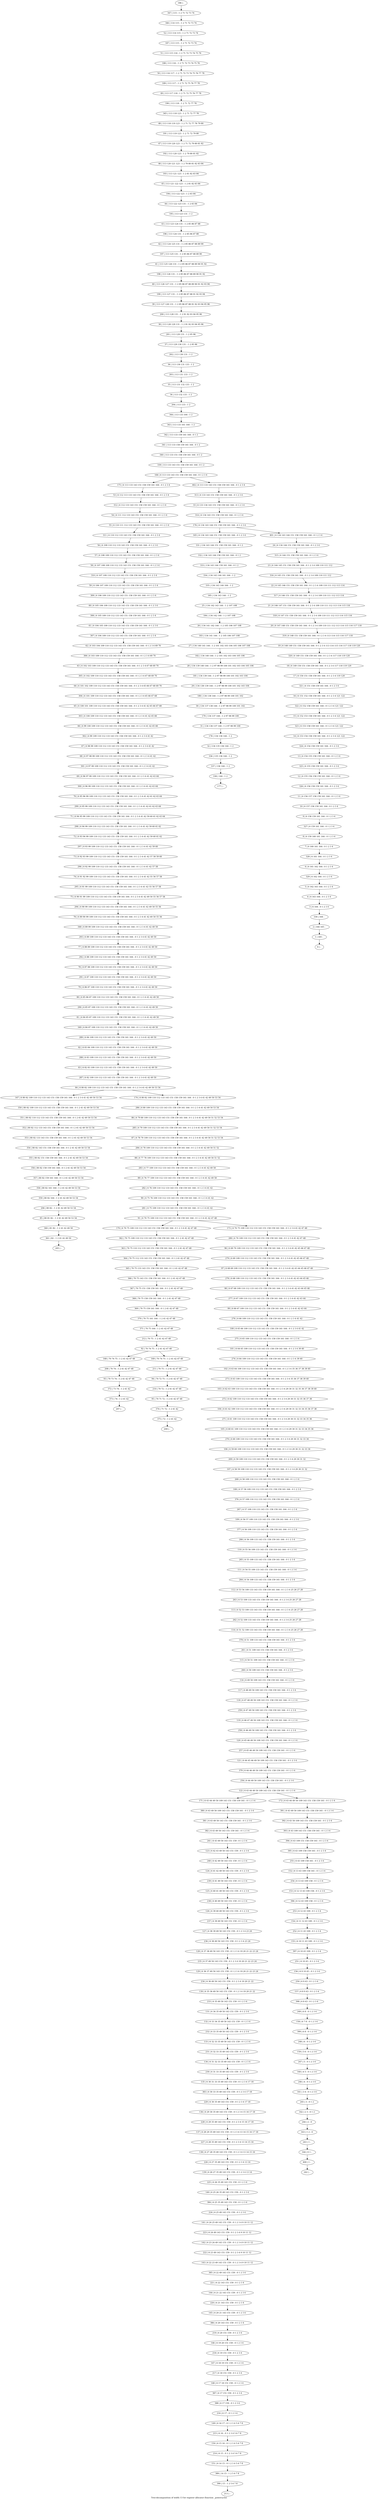 digraph G {
graph [label="Tree-decomposition of width 13 for register allocator (function _powercycle)"]
0[label="0 | : "];
1[label="1 | 165 : "];
2[label="2 | 164 165 : "];
3[label="3 | 6 164 : 0 1 2 3 4 "];
4[label="4 | 6 163 164 : 0 1 2 3 4 "];
5[label="5 | 6 162 163 164 : 0 1 2 3 4 "];
6[label="6 | 6 161 162 164 : 0 1 2 3 4 "];
7[label="7 | 6 160 161 164 : 0 1 2 3 4 "];
8[label="8 | 6 159 160 161 164 : 0 1 2 3 4 "];
9[label="9 | 6 158 159 161 164 : 0 1 2 3 4 "];
10[label="10 | 6 157 158 159 161 164 : 0 1 2 3 4 "];
11[label="11 | 6 156 157 158 159 161 164 : 0 1 2 3 4 "];
12[label="12 | 6 155 156 158 159 161 164 : 0 1 2 3 4 "];
13[label="13 | 6 154 155 158 159 161 164 : 0 1 2 3 4 "];
14[label="14 | 6 153 154 158 159 161 164 : 0 1 2 3 4 121 122 "];
15[label="15 | 6 152 153 158 159 161 164 : 0 1 2 3 4 121 122 "];
16[label="16 | 6 151 152 158 159 161 164 : 0 1 2 3 4 121 122 "];
17[label="17 | 6 150 151 158 159 161 164 : 0 1 2 3 4 119 120 "];
18[label="18 | 6 149 150 151 158 159 161 164 : 0 1 2 3 4 117 118 119 120 "];
19[label="19 | 6 148 149 151 158 159 161 164 : 0 1 2 3 4 113 114 115 116 117 118 119 120 "];
20[label="20 | 6 147 148 151 158 159 161 164 : 0 1 2 3 4 109 110 111 112 113 114 115 116 117 118 "];
21[label="21 | 6 146 147 151 158 159 161 164 : 0 1 2 3 4 109 110 111 112 113 114 115 116 "];
22[label="22 | 6 145 146 151 158 159 161 164 : 0 1 2 3 4 109 110 111 112 113 114 "];
23[label="23 | 6 144 145 151 158 159 161 164 : 0 1 2 3 4 109 110 111 112 "];
24[label="24 | 6 134 144 151 158 159 161 164 : 0 1 2 3 4 "];
25[label="25 | 134 142 143 144 : 1 2 107 108 "];
26[label="26 | 134 141 142 144 : 1 2 105 106 107 108 "];
27[label="27 | 134 140 141 144 : 1 2 101 102 103 104 105 106 107 108 "];
28[label="28 | 134 139 140 144 : 1 2 97 98 99 100 101 102 103 104 105 106 "];
29[label="29 | 134 138 139 144 : 1 2 97 98 99 100 101 102 103 104 "];
30[label="30 | 134 137 138 144 : 1 2 97 98 99 100 101 102 "];
31[label="31 | 134 136 137 144 : 1 2 97 98 99 100 "];
32[label="32 | 134 135 136 144 : 1 2 "];
33[label="33 | 6 133 134 143 151 158 159 161 164 : 0 1 2 3 4 "];
34[label="34 | 113 132 133 : 1 2 "];
35[label="35 | 113 131 132 133 : 1 2 "];
36[label="36 | 113 130 131 133 : 1 2 "];
37[label="37 | 113 129 130 131 : 1 2 95 96 "];
38[label="38 | 113 128 129 131 : 1 2 91 92 93 94 95 96 "];
39[label="39 | 113 127 128 131 : 1 2 85 86 87 88 91 92 93 94 95 96 "];
40[label="40 | 113 126 127 131 : 1 2 85 86 87 88 89 90 91 92 93 94 "];
41[label="41 | 113 125 126 131 : 1 2 85 86 87 88 89 90 91 92 "];
42[label="42 | 113 124 125 131 : 1 2 85 86 87 88 89 90 "];
43[label="43 | 113 123 124 131 : 1 2 85 86 87 88 "];
44[label="44 | 113 122 123 131 : 1 2 83 84 "];
45[label="45 | 113 121 122 123 : 1 2 81 82 83 84 "];
46[label="46 | 113 120 121 123 : 1 2 79 80 81 82 83 84 "];
47[label="47 | 113 119 120 123 : 1 2 71 72 79 80 81 82 "];
48[label="48 | 113 118 119 123 : 1 2 71 72 77 78 79 80 "];
49[label="49 | 113 117 118 : 1 2 71 72 75 76 77 78 "];
50[label="50 | 113 116 117 : 1 2 71 72 73 74 75 76 77 78 "];
51[label="51 | 113 115 116 : 1 2 71 72 73 74 75 76 "];
52[label="52 | 113 114 115 : 1 2 71 72 73 74 "];
53[label="53 | 6 112 113 133 143 151 158 159 161 164 : 0 1 2 3 4 "];
54[label="54 | 6 111 112 133 143 151 158 159 161 164 : 0 1 2 3 4 "];
55[label="55 | 6 110 111 112 133 143 151 158 159 161 164 : 0 1 2 3 4 "];
56[label="56 | 6 109 110 112 133 143 151 158 159 161 164 : 0 1 2 3 4 "];
57[label="57 | 6 108 109 110 112 133 143 151 158 159 161 164 : 0 1 2 3 4 "];
58[label="58 | 6 107 108 109 110 112 133 143 151 158 159 161 164 : 0 1 2 3 4 "];
59[label="59 | 6 106 107 109 110 112 133 143 151 158 159 161 164 : 0 1 2 3 4 "];
60[label="60 | 6 105 106 109 110 112 133 143 151 158 159 161 164 : 0 1 2 3 4 "];
61[label="61 | 6 104 105 109 110 112 133 143 151 158 159 161 164 : 0 1 2 3 4 "];
62[label="62 | 6 103 104 109 110 112 133 143 151 158 159 161 164 : 0 1 2 3 4 69 70 "];
63[label="63 | 6 102 103 109 110 112 133 143 151 158 159 161 164 : 0 1 2 3 4 67 68 69 70 "];
64[label="64 | 6 101 102 109 110 112 133 143 151 158 159 161 164 : 0 1 2 3 4 65 66 67 68 69 70 "];
65[label="65 | 6 100 101 109 110 112 133 143 151 158 159 161 164 : 0 1 2 3 4 41 42 65 66 67 68 "];
66[label="66 | 6 99 100 109 110 112 133 143 151 158 159 161 164 : 0 1 2 3 4 41 42 65 66 "];
67[label="67 | 6 98 99 109 110 112 133 143 151 158 159 161 164 : 0 1 2 3 4 41 42 "];
68[label="68 | 6 97 98 99 109 110 112 133 143 151 158 159 161 164 : 0 1 2 3 4 41 42 "];
69[label="69 | 6 96 97 99 109 110 112 133 143 151 158 159 161 164 : 0 1 2 3 4 41 42 63 64 "];
70[label="70 | 6 95 96 99 109 110 112 133 143 151 158 159 161 164 : 0 1 2 3 4 41 42 61 62 63 64 "];
71[label="71 | 6 94 95 99 109 110 112 133 143 151 158 159 161 164 : 0 1 2 3 4 41 42 59 60 61 62 63 64 "];
72[label="72 | 6 93 94 99 109 110 112 133 143 151 158 159 161 164 : 0 1 2 3 4 41 42 59 60 61 62 "];
73[label="73 | 6 92 93 99 109 110 112 133 143 151 158 159 161 164 : 0 1 2 3 4 41 42 57 58 59 60 "];
74[label="74 | 6 91 92 99 109 110 112 133 143 151 158 159 161 164 : 0 1 2 3 4 41 42 55 56 57 58 "];
75[label="75 | 6 90 91 99 109 110 112 133 143 151 158 159 161 164 : 0 1 2 3 4 41 42 49 50 55 56 57 58 "];
76[label="76 | 6 89 90 99 109 110 112 133 143 151 158 159 161 164 : 0 1 2 3 4 41 42 49 50 55 56 "];
77[label="77 | 6 88 89 109 110 112 133 143 151 158 159 161 164 : 0 1 2 3 4 41 42 49 50 "];
78[label="78 | 6 87 88 109 110 112 133 143 151 158 159 161 164 : 0 1 2 3 4 41 42 49 50 "];
79[label="79 | 6 86 87 109 110 112 133 143 151 158 159 161 164 : 0 1 2 3 4 41 42 49 50 "];
80[label="80 | 6 85 86 87 109 110 112 133 143 151 158 159 161 164 : 0 1 2 3 4 41 42 49 50 "];
81[label="81 | 6 84 85 87 109 110 112 133 143 151 158 159 161 164 : 0 1 2 3 4 41 42 49 50 "];
82[label="82 | 6 83 84 109 110 112 133 143 151 158 159 161 164 : 0 1 2 3 4 41 42 49 50 "];
83[label="83 | 6 82 83 109 110 112 133 143 151 158 159 161 164 : 0 1 2 3 4 41 42 49 50 "];
84[label="84 | 6 80 82 109 110 112 133 143 151 158 159 161 164 : 0 1 2 3 4 41 42 49 50 53 54 "];
85[label="85 | 80 81 82 : 1 2 41 42 49 50 53 54 "];
86[label="86 | 6 79 80 109 110 112 133 143 151 158 159 161 164 : 0 1 2 3 4 41 42 49 50 51 52 53 54 "];
87[label="87 | 6 78 79 109 110 112 133 143 151 158 159 161 164 : 0 1 2 3 4 41 42 49 50 51 52 53 54 "];
88[label="88 | 6 77 78 109 110 112 133 143 151 158 159 161 164 : 0 1 2 3 4 41 42 49 50 51 52 "];
89[label="89 | 6 76 77 109 110 112 133 143 151 158 159 161 164 : 0 1 2 3 4 41 42 49 50 "];
90[label="90 | 6 75 76 109 110 112 133 143 151 158 159 161 164 : 0 1 2 3 4 41 42 "];
91[label="91 | 6 70 75 109 110 112 133 143 151 158 159 161 164 : 0 1 2 3 4 41 42 47 48 "];
92[label="92 | 70 74 75 : 1 2 41 42 47 48 "];
93[label="93 | 70 73 74 : 1 2 41 42 47 48 "];
94[label="94 | 70 72 75 : 1 2 41 42 47 48 "];
95[label="95 | 70 71 72 : 1 2 41 42 47 48 "];
96[label="96 | 6 69 70 109 110 112 133 143 151 158 159 161 164 : 0 1 2 3 4 41 42 45 46 47 48 "];
97[label="97 | 6 68 69 109 110 112 133 143 151 158 159 161 164 : 0 1 2 3 4 41 42 43 44 45 46 47 48 "];
98[label="98 | 6 67 68 109 110 112 133 143 151 158 159 161 164 : 0 1 2 3 4 41 42 43 44 45 46 "];
99[label="99 | 6 66 67 109 110 112 133 143 151 158 159 161 164 : 0 1 2 3 4 41 42 43 44 "];
100[label="100 | 6 65 66 109 110 112 133 143 151 158 159 161 164 : 0 1 2 3 4 41 42 "];
101[label="101 | 6 64 65 109 110 112 133 143 151 158 159 161 164 : 0 1 2 3 4 39 40 "];
102[label="102 | 6 63 64 109 110 112 133 143 151 158 159 161 164 : 0 1 2 3 4 35 36 37 38 39 40 "];
103[label="103 | 6 62 63 109 110 112 133 143 151 158 159 161 164 : 0 1 2 3 4 29 30 31 32 35 36 37 38 39 40 "];
104[label="104 | 6 61 62 109 110 112 133 143 151 158 159 161 164 : 0 1 2 3 4 29 30 31 32 33 34 35 36 37 38 "];
105[label="105 | 6 60 61 109 110 112 133 143 151 158 159 161 164 : 0 1 2 3 4 29 30 31 32 33 34 35 36 "];
106[label="106 | 6 59 60 109 110 112 133 143 151 158 159 161 164 : 0 1 2 3 4 29 30 31 32 33 34 "];
107[label="107 | 6 58 59 109 110 112 133 143 151 158 159 161 164 : 0 1 2 3 4 29 30 31 32 "];
108[label="108 | 6 57 58 109 110 112 133 143 151 158 159 161 164 : 0 1 2 3 4 "];
109[label="109 | 6 56 57 109 110 133 143 151 158 159 161 164 : 0 1 2 3 4 "];
110[label="110 | 6 55 56 109 133 143 151 158 159 161 164 : 0 1 2 3 4 "];
111[label="111 | 6 54 55 109 133 143 151 158 159 161 164 : 0 1 2 3 4 "];
112[label="112 | 6 53 54 109 133 143 151 158 159 161 164 : 0 1 2 3 4 25 26 27 28 "];
113[label="113 | 6 52 53 109 133 143 151 158 159 161 164 : 0 1 2 3 4 25 26 27 28 "];
114[label="114 | 6 51 52 109 133 143 151 158 159 161 164 : 0 1 2 3 4 25 26 27 28 "];
115[label="115 | 6 50 51 109 143 151 158 159 161 164 : 0 1 2 3 4 "];
116[label="116 | 6 49 50 109 143 151 158 159 161 164 : 0 1 2 3 4 "];
117[label="117 | 6 48 49 50 109 143 151 158 159 161 164 : 0 1 2 3 4 "];
118[label="118 | 6 47 48 49 50 109 143 151 158 159 161 164 : 0 1 2 3 4 "];
119[label="119 | 6 46 47 49 50 109 143 151 158 159 161 164 : 0 1 2 3 4 "];
120[label="120 | 6 45 46 49 50 109 143 151 158 159 161 164 : 0 1 2 3 4 "];
121[label="121 | 6 44 45 46 49 50 109 143 151 158 159 161 : 0 1 2 3 4 "];
122[label="122 | 6 43 44 49 50 109 143 151 158 159 161 : 0 1 2 3 4 "];
123[label="123 | 6 42 43 49 50 143 151 159 : 0 1 2 3 4 "];
124[label="124 | 6 41 42 49 50 143 151 159 : 0 1 2 3 4 "];
125[label="125 | 6 40 41 49 50 143 151 159 : 0 1 2 3 4 "];
126[label="126 | 6 39 40 49 50 143 151 159 : 0 1 2 3 4 "];
127[label="127 | 6 38 39 49 50 143 151 159 : 0 1 2 3 4 23 24 "];
128[label="128 | 6 37 38 49 50 143 151 159 : 0 1 2 3 4 19 20 21 22 23 24 "];
129[label="129 | 6 36 37 49 50 143 151 159 : 0 1 2 3 4 19 20 21 22 23 24 "];
130[label="130 | 6 35 36 49 50 143 151 159 : 0 1 2 3 4 19 20 21 22 "];
131[label="131 | 6 34 35 49 50 143 151 159 : 0 1 2 3 4 "];
132[label="132 | 6 33 34 35 49 50 143 151 159 : 0 1 2 3 4 "];
133[label="133 | 6 32 33 35 49 50 143 151 159 : 0 1 2 3 4 "];
134[label="134 | 6 31 32 33 35 49 143 151 159 : 0 1 2 3 4 "];
135[label="135 | 6 30 31 33 35 49 143 151 159 : 0 1 2 3 4 17 18 "];
136[label="136 | 6 29 30 35 49 143 151 159 : 0 1 2 3 4 15 16 17 18 "];
137[label="137 | 6 28 29 35 49 143 151 159 : 0 1 2 3 4 13 14 15 16 17 18 "];
138[label="138 | 6 27 28 35 49 143 151 159 : 0 1 2 3 4 13 14 15 16 "];
139[label="139 | 6 26 27 35 49 143 151 159 : 0 1 2 3 4 13 14 "];
140[label="140 | 6 25 26 35 49 143 151 159 : 0 1 2 3 4 "];
141[label="141 | 6 24 25 49 143 151 159 : 0 1 2 3 4 9 10 11 12 "];
142[label="142 | 6 23 24 49 143 151 159 : 0 1 2 3 4 9 10 11 12 "];
143[label="143 | 6 22 23 49 143 151 159 : 0 1 2 3 4 9 10 11 12 "];
144[label="144 | 6 21 22 143 151 159 : 0 1 2 3 4 "];
145[label="145 | 6 20 21 143 151 159 : 0 1 2 3 4 "];
146[label="146 | 6 19 20 151 159 : 0 1 2 3 4 "];
147[label="147 | 6 18 19 151 159 : 0 1 2 3 4 "];
148[label="148 | 6 17 18 151 159 : 0 1 2 3 4 "];
149[label="149 | 6 16 17 : 0 1 2 3 4 5 6 7 8 "];
150[label="150 | 6 15 16 : 0 1 2 3 4 5 6 7 8 "];
151[label="151 | 6 14 15 : 0 1 2 3 4 5 6 7 8 "];
152[label="152 | 6 13 43 109 158 161 : 0 1 2 3 4 "];
153[label="153 | 6 12 13 43 109 158 : 0 1 2 3 4 "];
154[label="154 | 6 11 12 43 109 : 0 1 2 3 4 "];
155[label="155 | 6 10 11 43 109 : 0 1 2 3 4 "];
156[label="156 | 6 9 10 43 : 0 1 2 3 4 "];
157[label="157 | 6 8 9 43 : 0 1 2 3 4 "];
158[label="158 | 6 7 8 : 0 1 2 3 4 "];
159[label="159 | 5 6 : 0 1 2 3 4 "];
160[label="160 | 4 5 : 0 1 2 3 4 "];
161[label="161 | 3 4 : 0 1 2 3 4 "];
162[label="162 | 2 3 : 0 1 2 "];
163[label="163 | 1 2 : 0 "];
164[label="164 | 0 1 : "];
165[label="165 | 6 134 143 144 151 158 159 161 164 : 0 1 2 3 4 "];
166[label="166 | 6 113 133 143 151 158 159 161 164 : 0 1 2 3 4 "];
167[label="167 | 6 80 82 109 110 112 133 143 151 158 159 161 164 : 0 1 2 3 4 41 42 49 50 53 54 "];
168[label="168 | 70 74 75 : 1 2 41 42 47 48 "];
169[label="169 | 70 74 75 : 1 2 41 42 47 48 "];
170[label="170 | 6 70 75 109 110 112 133 143 151 158 159 161 164 : 0 1 2 3 4 41 42 47 48 "];
171[label="171 | 6 43 44 49 50 109 143 151 158 159 161 : 0 1 2 3 4 "];
172[label="172 | 6 43 44 49 50 109 143 151 158 159 161 : 0 1 2 3 4 "];
173[label="173 | 6 70 75 109 110 112 133 143 151 158 159 161 164 : 0 1 2 3 4 41 42 47 48 "];
174[label="174 | 6 80 82 109 110 112 133 143 151 158 159 161 164 : 0 1 2 3 4 41 42 49 50 53 54 "];
175[label="175 | 6 113 133 143 151 158 159 161 164 : 0 1 2 3 4 "];
176[label="176 | 6 134 143 144 151 158 159 161 164 : 0 1 2 3 4 "];
177[label="177 | : "];
178[label="178 | 134 136 144 : 1 2 "];
179[label="179 | 134 137 144 : 1 2 97 98 99 100 "];
180[label="180 | 134 138 144 : 1 2 97 98 99 100 101 102 "];
181[label="181 | 134 139 144 : 1 2 97 98 99 100 101 102 103 104 "];
182[label="182 | 134 140 144 : 1 2 101 102 103 104 105 106 "];
183[label="183 | 134 141 144 : 1 2 105 106 107 108 "];
184[label="184 | 134 142 144 : 1 2 107 108 "];
185[label="185 | 134 143 144 : 1 2 "];
186[label="186 | : "];
187[label="187 | 113 115 : 1 2 71 72 73 74 "];
188[label="188 | 113 116 : 1 2 71 72 73 74 75 76 "];
189[label="189 | 113 117 : 1 2 71 72 75 76 77 78 "];
190[label="190 | 113 118 : 1 2 71 72 77 78 "];
191[label="191 | 113 119 123 : 1 2 71 72 79 80 "];
192[label="192 | 113 120 123 : 1 2 79 80 81 82 "];
193[label="193 | 113 121 123 : 1 2 81 82 83 84 "];
194[label="194 | 113 122 123 : 1 2 83 84 "];
195[label="195 | 113 123 131 : 1 2 "];
196[label="196 | 113 124 131 : 1 2 85 86 87 88 "];
197[label="197 | 113 125 131 : 1 2 85 86 87 88 89 90 "];
198[label="198 | 113 126 131 : 1 2 85 86 87 88 89 90 91 92 "];
199[label="199 | 113 127 131 : 1 2 85 86 87 88 91 92 93 94 "];
200[label="200 | 113 128 131 : 1 2 91 92 93 94 95 96 "];
201[label="201 | 113 129 131 : 1 2 95 96 "];
202[label="202 | 113 130 131 : 1 2 "];
203[label="203 | 113 131 133 : 1 2 "];
204[label="204 | 113 133 : 1 2 "];
205[label="205 | : "];
206[label="206 | 80 82 : 1 2 41 42 49 50 53 54 "];
207[label="207 | : "];
208[label="208 | 70 74 : 1 2 41 42 47 48 "];
209[label="209 | : "];
210[label="210 | 70 72 : 1 2 41 42 47 48 "];
211[label="211 | 70 75 : 1 2 41 42 47 48 "];
212[label="212 | 70 75 : 1 2 41 42 47 48 "];
213[label="213 | : "];
214[label="214 | 6 15 : 0 1 2 3 4 5 6 7 8 "];
215[label="215 | 6 16 : 0 1 2 3 4 5 6 7 8 "];
216[label="216 | 6 17 : 0 1 2 3 4 "];
217[label="217 | 6 18 151 159 : 0 1 2 3 4 "];
218[label="218 | 6 19 151 159 : 0 1 2 3 4 "];
219[label="219 | 6 20 151 159 : 0 1 2 3 4 "];
220[label="220 | 6 21 143 151 159 : 0 1 2 3 4 "];
221[label="221 | 6 22 143 151 159 : 0 1 2 3 4 "];
222[label="222 | 6 23 49 143 151 159 : 0 1 2 3 4 9 10 11 12 "];
223[label="223 | 6 24 49 143 151 159 : 0 1 2 3 4 9 10 11 12 "];
224[label="224 | 6 25 49 143 151 159 : 0 1 2 3 4 "];
225[label="225 | 6 26 35 49 143 151 159 : 0 1 2 3 4 "];
226[label="226 | 6 27 35 49 143 151 159 : 0 1 2 3 4 13 14 "];
227[label="227 | 6 28 35 49 143 151 159 : 0 1 2 3 4 13 14 15 16 "];
228[label="228 | 6 29 35 49 143 151 159 : 0 1 2 3 4 15 16 17 18 "];
229[label="229 | 6 30 35 49 143 151 159 : 0 1 2 3 4 17 18 "];
230[label="230 | 6 31 33 35 49 143 151 159 : 0 1 2 3 4 "];
231[label="231 | 6 32 33 35 49 143 151 159 : 0 1 2 3 4 "];
232[label="232 | 6 33 35 49 50 143 151 159 : 0 1 2 3 4 "];
233[label="233 | 6 35 49 50 143 151 159 : 0 1 2 3 4 "];
234[label="234 | 6 36 49 50 143 151 159 : 0 1 2 3 4 19 20 21 22 "];
235[label="235 | 6 37 49 50 143 151 159 : 0 1 2 3 4 19 20 21 22 23 24 "];
236[label="236 | 6 38 49 50 143 151 159 : 0 1 2 3 4 23 24 "];
237[label="237 | 6 39 49 50 143 151 159 : 0 1 2 3 4 "];
238[label="238 | 6 40 49 50 143 151 159 : 0 1 2 3 4 "];
239[label="239 | 6 41 49 50 143 151 159 : 0 1 2 3 4 "];
240[label="240 | 6 42 49 50 143 151 159 : 0 1 2 3 4 "];
241[label="241 | 6 43 49 50 143 151 159 : 0 1 2 3 4 "];
242[label="242 | : "];
243[label="243 | 1 : "];
244[label="244 | 2 : 0 "];
245[label="245 | 3 : 0 1 2 "];
246[label="246 | 4 : 0 1 2 3 4 "];
247[label="247 | 5 : 0 1 2 3 4 "];
248[label="248 | 6 : 0 1 2 3 4 "];
249[label="249 | 6 8 : 0 1 2 3 4 "];
250[label="250 | 6 9 43 : 0 1 2 3 4 "];
251[label="251 | 6 10 43 : 0 1 2 3 4 "];
252[label="252 | 6 11 43 109 : 0 1 2 3 4 "];
253[label="253 | 6 12 43 109 : 0 1 2 3 4 "];
254[label="254 | 6 13 43 109 158 : 0 1 2 3 4 "];
255[label="255 | 6 43 109 158 161 : 0 1 2 3 4 "];
256[label="256 | 6 44 49 50 109 143 151 158 159 161 : 0 1 2 3 4 "];
257[label="257 | 6 45 46 49 50 109 143 151 158 159 161 : 0 1 2 3 4 "];
258[label="258 | 6 46 49 50 109 143 151 158 159 161 164 : 0 1 2 3 4 "];
259[label="259 | 6 47 49 50 109 143 151 158 159 161 164 : 0 1 2 3 4 "];
260[label="260 | 6 50 109 143 151 158 159 161 164 : 0 1 2 3 4 "];
261[label="261 | 6 51 109 143 151 158 159 161 164 : 0 1 2 3 4 "];
262[label="262 | 6 52 109 133 143 151 158 159 161 164 : 0 1 2 3 4 25 26 27 28 "];
263[label="263 | 6 53 109 133 143 151 158 159 161 164 : 0 1 2 3 4 25 26 27 28 "];
264[label="264 | 6 54 109 133 143 151 158 159 161 164 : 0 1 2 3 4 "];
265[label="265 | 6 55 109 133 143 151 158 159 161 164 : 0 1 2 3 4 "];
266[label="266 | 6 56 109 133 143 151 158 159 161 164 : 0 1 2 3 4 "];
267[label="267 | 6 57 109 110 133 143 151 158 159 161 164 : 0 1 2 3 4 "];
268[label="268 | 6 58 109 110 112 133 143 151 158 159 161 164 : 0 1 2 3 4 "];
269[label="269 | 6 59 109 110 112 133 143 151 158 159 161 164 : 0 1 2 3 4 29 30 31 32 "];
270[label="270 | 6 60 109 110 112 133 143 151 158 159 161 164 : 0 1 2 3 4 29 30 31 32 33 34 "];
271[label="271 | 6 61 109 110 112 133 143 151 158 159 161 164 : 0 1 2 3 4 29 30 31 32 33 34 35 36 "];
272[label="272 | 6 62 109 110 112 133 143 151 158 159 161 164 : 0 1 2 3 4 29 30 31 32 35 36 37 38 "];
273[label="273 | 6 63 109 110 112 133 143 151 158 159 161 164 : 0 1 2 3 4 35 36 37 38 39 40 "];
274[label="274 | 6 64 109 110 112 133 143 151 158 159 161 164 : 0 1 2 3 4 39 40 "];
275[label="275 | 6 65 109 110 112 133 143 151 158 159 161 164 : 0 1 2 3 4 "];
276[label="276 | 6 66 109 110 112 133 143 151 158 159 161 164 : 0 1 2 3 4 41 42 "];
277[label="277 | 6 67 109 110 112 133 143 151 158 159 161 164 : 0 1 2 3 4 41 42 43 44 "];
278[label="278 | 6 68 109 110 112 133 143 151 158 159 161 164 : 0 1 2 3 4 41 42 43 44 45 46 "];
279[label="279 | 6 69 109 110 112 133 143 151 158 159 161 164 : 0 1 2 3 4 41 42 45 46 47 48 "];
280[label="280 | 6 70 109 110 112 133 143 151 158 159 161 164 : 0 1 2 3 4 41 42 47 48 "];
281[label="281 | 6 75 109 110 112 133 143 151 158 159 161 164 : 0 1 2 3 4 41 42 "];
282[label="282 | 6 76 109 110 112 133 143 151 158 159 161 164 : 0 1 2 3 4 41 42 "];
283[label="283 | 6 77 109 110 112 133 143 151 158 159 161 164 : 0 1 2 3 4 41 42 49 50 "];
284[label="284 | 6 78 109 110 112 133 143 151 158 159 161 164 : 0 1 2 3 4 41 42 49 50 51 52 "];
285[label="285 | 6 79 109 110 112 133 143 151 158 159 161 164 : 0 1 2 3 4 41 42 49 50 51 52 53 54 "];
286[label="286 | 6 80 109 110 112 133 143 151 158 159 161 164 : 0 1 2 3 4 41 42 49 50 53 54 "];
287[label="287 | 6 82 109 110 112 133 143 151 158 159 161 164 : 0 1 2 3 4 41 42 49 50 "];
288[label="288 | 6 83 109 110 112 133 143 151 158 159 161 164 : 0 1 2 3 4 41 42 49 50 "];
289[label="289 | 6 84 109 110 112 133 143 151 158 159 161 164 : 0 1 2 3 4 41 42 49 50 "];
290[label="290 | 6 85 87 109 110 112 133 143 151 158 159 161 164 : 0 1 2 3 4 41 42 49 50 "];
291[label="291 | 6 87 109 110 112 133 143 151 158 159 161 164 : 0 1 2 3 4 41 42 49 50 "];
292[label="292 | 6 88 109 110 112 133 143 151 158 159 161 164 : 0 1 2 3 4 41 42 49 50 "];
293[label="293 | 6 89 109 110 112 133 143 151 158 159 161 164 : 0 1 2 3 4 41 42 49 50 "];
294[label="294 | 6 90 99 109 110 112 133 143 151 158 159 161 164 : 0 1 2 3 4 41 42 49 50 55 56 "];
295[label="295 | 6 91 99 109 110 112 133 143 151 158 159 161 164 : 0 1 2 3 4 41 42 55 56 57 58 "];
296[label="296 | 6 92 99 109 110 112 133 143 151 158 159 161 164 : 0 1 2 3 4 41 42 57 58 "];
297[label="297 | 6 93 99 109 110 112 133 143 151 158 159 161 164 : 0 1 2 3 4 41 42 59 60 "];
298[label="298 | 6 94 99 109 110 112 133 143 151 158 159 161 164 : 0 1 2 3 4 41 42 59 60 61 62 "];
299[label="299 | 6 95 99 109 110 112 133 143 151 158 159 161 164 : 0 1 2 3 4 41 42 61 62 63 64 "];
300[label="300 | 6 96 99 109 110 112 133 143 151 158 159 161 164 : 0 1 2 3 4 41 42 63 64 "];
301[label="301 | 6 97 99 109 110 112 133 143 151 158 159 161 164 : 0 1 2 3 4 41 42 "];
302[label="302 | 6 99 109 110 112 133 143 151 158 159 161 164 : 0 1 2 3 4 41 42 "];
303[label="303 | 6 100 109 110 112 133 143 151 158 159 161 164 : 0 1 2 3 4 41 42 65 66 "];
304[label="304 | 6 101 109 110 112 133 143 151 158 159 161 164 : 0 1 2 3 4 65 66 67 68 "];
305[label="305 | 6 102 109 110 112 133 143 151 158 159 161 164 : 0 1 2 3 4 67 68 69 70 "];
306[label="306 | 6 103 109 110 112 133 143 151 158 159 161 164 : 0 1 2 3 4 69 70 "];
307[label="307 | 6 104 109 110 112 133 143 151 158 159 161 164 : 0 1 2 3 4 "];
308[label="308 | 6 105 109 110 112 133 143 151 158 159 161 164 : 0 1 2 3 4 "];
309[label="309 | 6 106 109 110 112 133 143 151 158 159 161 164 : 0 1 2 3 4 "];
310[label="310 | 6 107 109 110 112 133 143 151 158 159 161 164 : 0 1 2 3 4 "];
311[label="311 | 6 110 112 133 143 151 158 159 161 164 : 0 1 2 3 4 "];
312[label="312 | 6 112 133 143 151 158 159 161 164 : 0 1 2 3 4 "];
313[label="313 | 6 133 143 151 158 159 161 164 : 0 1 2 3 4 "];
314[label="314 | 6 134 143 151 158 159 161 164 : 0 1 2 3 4 "];
315[label="315 | 6 144 151 158 159 161 164 : 0 1 2 3 4 "];
316[label="316 | 6 145 151 158 159 161 164 : 0 1 2 3 4 109 110 111 112 "];
317[label="317 | 6 146 151 158 159 161 164 : 0 1 2 3 4 109 110 111 112 113 114 "];
318[label="318 | 6 147 151 158 159 161 164 : 0 1 2 3 4 109 110 111 112 113 114 115 116 "];
319[label="319 | 6 148 151 158 159 161 164 : 0 1 2 3 4 113 114 115 116 117 118 "];
320[label="320 | 6 149 151 158 159 161 164 : 0 1 2 3 4 117 118 119 120 "];
321[label="321 | 6 151 158 159 161 164 : 0 1 2 3 4 "];
322[label="322 | 6 152 158 159 161 164 : 0 1 2 3 4 121 122 "];
323[label="323 | 6 153 158 159 161 164 : 0 1 2 3 4 121 122 "];
324[label="324 | 6 154 158 159 161 164 : 0 1 2 3 4 "];
325[label="325 | 6 155 158 159 161 164 : 0 1 2 3 4 "];
326[label="326 | 6 156 158 159 161 164 : 0 1 2 3 4 "];
327[label="327 | 6 159 161 164 : 0 1 2 3 4 "];
328[label="328 | 6 161 164 : 0 1 2 3 4 "];
329[label="329 | 6 162 164 : 0 1 2 3 4 "];
330[label="330 | 164 : "];
331[label="331 | 134 143 144 151 158 159 161 164 : 0 1 2 "];
332[label="332 | 134 143 144 158 159 161 164 : 0 1 2 "];
333[label="333 | 134 143 144 159 161 164 : 0 1 2 "];
334[label="334 | 134 143 144 161 164 : 1 2 "];
335[label="335 | 134 143 144 164 : 1 2 "];
336[label="336 | 135 136 144 : 1 2 "];
337[label="337 | 136 144 : 1 2 "];
338[label="338 | 144 : 1 2 "];
339[label="339 | 113 133 143 151 158 159 161 164 : 0 1 2 "];
340[label="340 | 113 133 151 158 159 161 164 : 0 1 2 "];
341[label="341 | 113 133 158 159 161 164 : 0 1 2 "];
342[label="342 | 113 133 159 161 164 : 0 1 2 "];
343[label="343 | 113 133 161 164 : 1 2 "];
344[label="344 | 113 133 164 : 1 2 "];
345[label="345 | 113 118 123 : 1 2 71 72 77 78 "];
346[label="346 | 114 115 : 1 2 71 72 73 74 "];
347[label="347 | 115 : 1 2 71 72 73 74 "];
348[label="348 | 6 89 99 109 110 112 133 143 151 158 159 161 164 : 0 1 2 3 4 41 42 49 50 "];
349[label="349 | 6 84 87 109 110 112 133 143 151 158 159 161 164 : 0 1 2 3 4 41 42 49 50 "];
350[label="350 | 80 82 109 110 112 133 143 151 158 159 161 164 : 0 1 2 41 42 49 50 53 54 "];
351[label="351 | 80 82 110 112 133 143 151 158 159 161 164 : 0 1 2 41 42 49 50 53 54 "];
352[label="352 | 80 82 112 133 143 151 158 159 161 164 : 0 1 2 41 42 49 50 53 54 "];
353[label="353 | 80 82 133 143 151 158 159 161 164 : 0 1 2 41 42 49 50 53 54 "];
354[label="354 | 80 82 143 151 158 159 161 164 : 0 1 2 41 42 49 50 53 54 "];
355[label="355 | 80 82 151 158 159 161 164 : 0 1 2 41 42 49 50 53 54 "];
356[label="356 | 80 82 158 159 161 164 : 0 1 2 41 42 49 50 53 54 "];
357[label="357 | 80 82 159 161 164 : 0 1 2 41 42 49 50 53 54 "];
358[label="358 | 80 82 161 164 : 1 2 41 42 49 50 53 54 "];
359[label="359 | 80 82 164 : 1 2 41 42 49 50 53 54 "];
360[label="360 | 81 82 : 1 2 41 42 49 50 "];
361[label="361 | 82 : 1 2 41 42 49 50 "];
362[label="362 | 70 75 109 110 112 133 143 151 158 159 161 164 : 0 1 2 41 42 47 48 "];
363[label="363 | 70 75 110 112 133 143 151 158 159 161 164 : 0 1 2 41 42 47 48 "];
364[label="364 | 70 75 112 133 143 151 158 159 161 164 : 0 1 2 41 42 47 48 "];
365[label="365 | 70 75 133 143 151 158 159 161 164 : 0 1 2 41 42 47 48 "];
366[label="366 | 70 75 143 151 158 159 161 164 : 0 1 2 41 42 47 48 "];
367[label="367 | 70 75 151 158 159 161 164 : 0 1 2 41 42 47 48 "];
368[label="368 | 70 75 158 159 161 164 : 0 1 2 41 42 47 48 "];
369[label="369 | 70 75 159 161 164 : 0 1 2 41 42 47 48 "];
370[label="370 | 70 75 161 164 : 1 2 41 42 47 48 "];
371[label="371 | 70 75 164 : 1 2 41 42 47 48 "];
372[label="372 | 73 74 : 1 2 41 42 "];
373[label="373 | 74 : 1 2 41 42 "];
374[label="374 | 71 72 : 1 2 41 42 "];
375[label="375 | 72 : 1 2 41 42 "];
376[label="376 | 6 57 109 110 112 133 143 151 158 159 161 164 : 0 1 2 3 4 "];
377[label="377 | 6 56 109 110 133 143 151 158 159 161 164 : 0 1 2 3 4 "];
378[label="378 | 6 51 109 133 143 151 158 159 161 164 : 0 1 2 3 4 "];
379[label="379 | 6 44 46 49 50 109 143 151 158 159 161 : 0 1 2 3 4 "];
380[label="380 | 6 43 49 50 109 143 151 158 159 161 : 0 1 2 3 4 "];
381[label="381 | 6 43 49 50 143 151 158 159 161 : 0 1 2 3 4 "];
382[label="382 | 6 43 49 50 143 151 159 161 : 0 1 2 3 4 "];
383[label="383 | 6 30 33 35 49 143 151 159 : 0 1 2 3 4 17 18 "];
384[label="384 | 6 25 35 49 143 151 159 : 0 1 2 3 4 "];
385[label="385 | 6 22 49 143 151 159 : 0 1 2 3 4 "];
386[label="386 | 6 20 143 151 159 : 0 1 2 3 4 "];
387[label="387 | 6 17 151 159 : 0 1 2 3 4 "];
388[label="388 | 6 17 159 : 0 1 2 3 4 "];
389[label="389 | 14 15 : 1 2 5 6 7 8 "];
390[label="390 | 15 : 1 2 5 6 7 8 "];
391[label="391 | 6 43 49 50 109 143 151 158 159 161 : 0 1 2 3 4 "];
392[label="392 | 6 43 50 109 143 151 158 159 161 : 0 1 2 3 4 "];
393[label="393 | 6 43 109 143 151 158 159 161 : 0 1 2 3 4 "];
394[label="394 | 6 43 109 151 158 159 161 : 0 1 2 3 4 "];
395[label="395 | 6 43 109 158 159 161 : 0 1 2 3 4 "];
396[label="396 | 6 12 43 109 158 : 0 1 2 3 4 "];
397[label="397 | 6 10 43 109 : 0 1 2 3 4 "];
398[label="398 | 6 8 43 : 0 1 2 3 4 "];
399[label="399 | 6 8 : 0 1 2 3 4 "];
400[label="400 | 1 : "];
401[label="401 | 6 134 143 144 151 158 159 161 164 : 0 1 2 3 4 "];
402[label="402 | 6 113 133 143 151 158 159 161 164 : 0 1 2 3 4 "];
54->55 ;
56->57 ;
57->58 ;
67->68 ;
79->80 ;
116->117 ;
117->118 ;
131->132 ;
84->167 ;
92->168 ;
92->169 ;
91->170 ;
122->171 ;
122->172 ;
91->173 ;
84->174 ;
175->53 ;
178->32 ;
31->178 ;
179->31 ;
30->179 ;
180->30 ;
29->180 ;
181->29 ;
28->181 ;
182->28 ;
27->182 ;
183->27 ;
26->183 ;
184->26 ;
25->184 ;
185->25 ;
206->85 ;
208->93 ;
168->208 ;
210->95 ;
94->210 ;
211->94 ;
169->211 ;
212->92 ;
214->151 ;
150->214 ;
215->150 ;
149->215 ;
216->149 ;
217->148 ;
147->217 ;
218->147 ;
146->218 ;
219->146 ;
220->145 ;
144->220 ;
221->144 ;
222->143 ;
142->222 ;
223->142 ;
141->223 ;
224->141 ;
225->140 ;
139->225 ;
226->139 ;
138->226 ;
227->138 ;
137->227 ;
228->137 ;
136->228 ;
229->136 ;
230->135 ;
134->230 ;
231->134 ;
133->231 ;
232->133 ;
132->232 ;
233->131 ;
130->233 ;
234->130 ;
129->234 ;
235->129 ;
128->235 ;
236->128 ;
127->236 ;
237->127 ;
126->237 ;
238->126 ;
125->238 ;
239->125 ;
124->239 ;
240->124 ;
123->240 ;
241->123 ;
243->164 ;
163->243 ;
244->163 ;
162->244 ;
245->162 ;
161->245 ;
246->161 ;
160->246 ;
247->160 ;
159->247 ;
248->159 ;
249->158 ;
250->157 ;
156->250 ;
251->156 ;
252->155 ;
154->252 ;
253->154 ;
254->153 ;
152->254 ;
255->152 ;
256->122 ;
257->121 ;
120->257 ;
258->120 ;
119->258 ;
259->119 ;
118->259 ;
260->116 ;
115->260 ;
261->115 ;
262->114 ;
113->262 ;
263->113 ;
112->263 ;
264->112 ;
111->264 ;
265->111 ;
110->265 ;
266->110 ;
267->109 ;
268->108 ;
107->268 ;
269->107 ;
106->269 ;
270->106 ;
105->270 ;
271->105 ;
104->271 ;
272->104 ;
103->272 ;
273->103 ;
102->273 ;
274->102 ;
101->274 ;
275->101 ;
100->275 ;
276->100 ;
99->276 ;
277->99 ;
98->277 ;
278->98 ;
97->278 ;
279->97 ;
96->279 ;
280->96 ;
173->280 ;
281->91 ;
90->281 ;
282->90 ;
89->282 ;
283->89 ;
88->283 ;
284->88 ;
87->284 ;
285->87 ;
86->285 ;
286->86 ;
174->286 ;
287->84 ;
83->287 ;
288->83 ;
82->288 ;
289->82 ;
290->81 ;
80->290 ;
291->79 ;
78->291 ;
292->78 ;
77->292 ;
293->77 ;
294->76 ;
75->294 ;
295->75 ;
74->295 ;
296->74 ;
73->296 ;
297->73 ;
72->297 ;
298->72 ;
71->298 ;
299->71 ;
70->299 ;
300->70 ;
69->300 ;
301->69 ;
68->301 ;
302->67 ;
66->302 ;
303->66 ;
65->303 ;
304->65 ;
64->304 ;
305->64 ;
63->305 ;
306->63 ;
62->306 ;
307->62 ;
61->307 ;
308->61 ;
60->308 ;
309->60 ;
59->309 ;
310->59 ;
58->310 ;
311->56 ;
55->311 ;
312->54 ;
53->312 ;
165->331 ;
331->332 ;
332->333 ;
333->334 ;
335->185 ;
334->335 ;
32->336 ;
336->337 ;
338->177 ;
337->338 ;
348->293 ;
76->348 ;
349->289 ;
81->349 ;
167->350 ;
350->351 ;
351->352 ;
352->353 ;
353->354 ;
354->355 ;
355->356 ;
356->357 ;
357->358 ;
359->206 ;
358->359 ;
85->360 ;
361->205 ;
360->361 ;
170->362 ;
362->363 ;
363->364 ;
364->365 ;
365->366 ;
366->367 ;
367->368 ;
368->369 ;
369->370 ;
371->212 ;
370->371 ;
93->372 ;
373->207 ;
372->373 ;
95->374 ;
375->209 ;
374->375 ;
376->267 ;
108->376 ;
377->266 ;
109->377 ;
378->261 ;
114->378 ;
379->256 ;
121->379 ;
171->380 ;
380->381 ;
382->241 ;
381->382 ;
383->229 ;
135->383 ;
384->224 ;
140->384 ;
385->221 ;
143->385 ;
386->219 ;
145->386 ;
148->387 ;
388->216 ;
387->388 ;
151->389 ;
390->213 ;
389->390 ;
172->391 ;
391->392 ;
392->393 ;
393->394 ;
395->255 ;
394->395 ;
396->253 ;
153->396 ;
397->251 ;
155->397 ;
398->249 ;
157->398 ;
399->248 ;
158->399 ;
400->242 ;
164->400 ;
186->347 ;
347->346 ;
346->52 ;
52->187 ;
187->51 ;
51->188 ;
188->50 ;
50->189 ;
189->49 ;
49->190 ;
190->345 ;
345->48 ;
48->191 ;
191->47 ;
47->192 ;
192->46 ;
46->193 ;
193->45 ;
45->194 ;
194->44 ;
44->195 ;
195->43 ;
43->196 ;
196->42 ;
42->197 ;
197->41 ;
41->198 ;
198->40 ;
40->199 ;
199->39 ;
39->200 ;
200->38 ;
38->201 ;
201->37 ;
37->202 ;
202->36 ;
36->203 ;
203->35 ;
35->34 ;
34->204 ;
204->344 ;
344->343 ;
343->342 ;
342->341 ;
341->340 ;
340->339 ;
339->166 ;
313->33 ;
33->314 ;
314->176 ;
24->315 ;
315->23 ;
23->316 ;
316->22 ;
22->317 ;
317->21 ;
21->318 ;
318->20 ;
20->319 ;
319->19 ;
19->320 ;
320->18 ;
18->17 ;
17->321 ;
321->16 ;
16->322 ;
322->15 ;
15->323 ;
323->14 ;
14->324 ;
324->13 ;
13->325 ;
325->12 ;
12->326 ;
326->11 ;
11->10 ;
10->9 ;
9->327 ;
327->8 ;
8->7 ;
7->328 ;
328->6 ;
6->329 ;
329->5 ;
5->4 ;
4->3 ;
3->330 ;
330->2 ;
2->1 ;
1->0 ;
401->24 ;
402->313 ;
176->165 ;
176->401 ;
166->175 ;
166->402 ;
}
